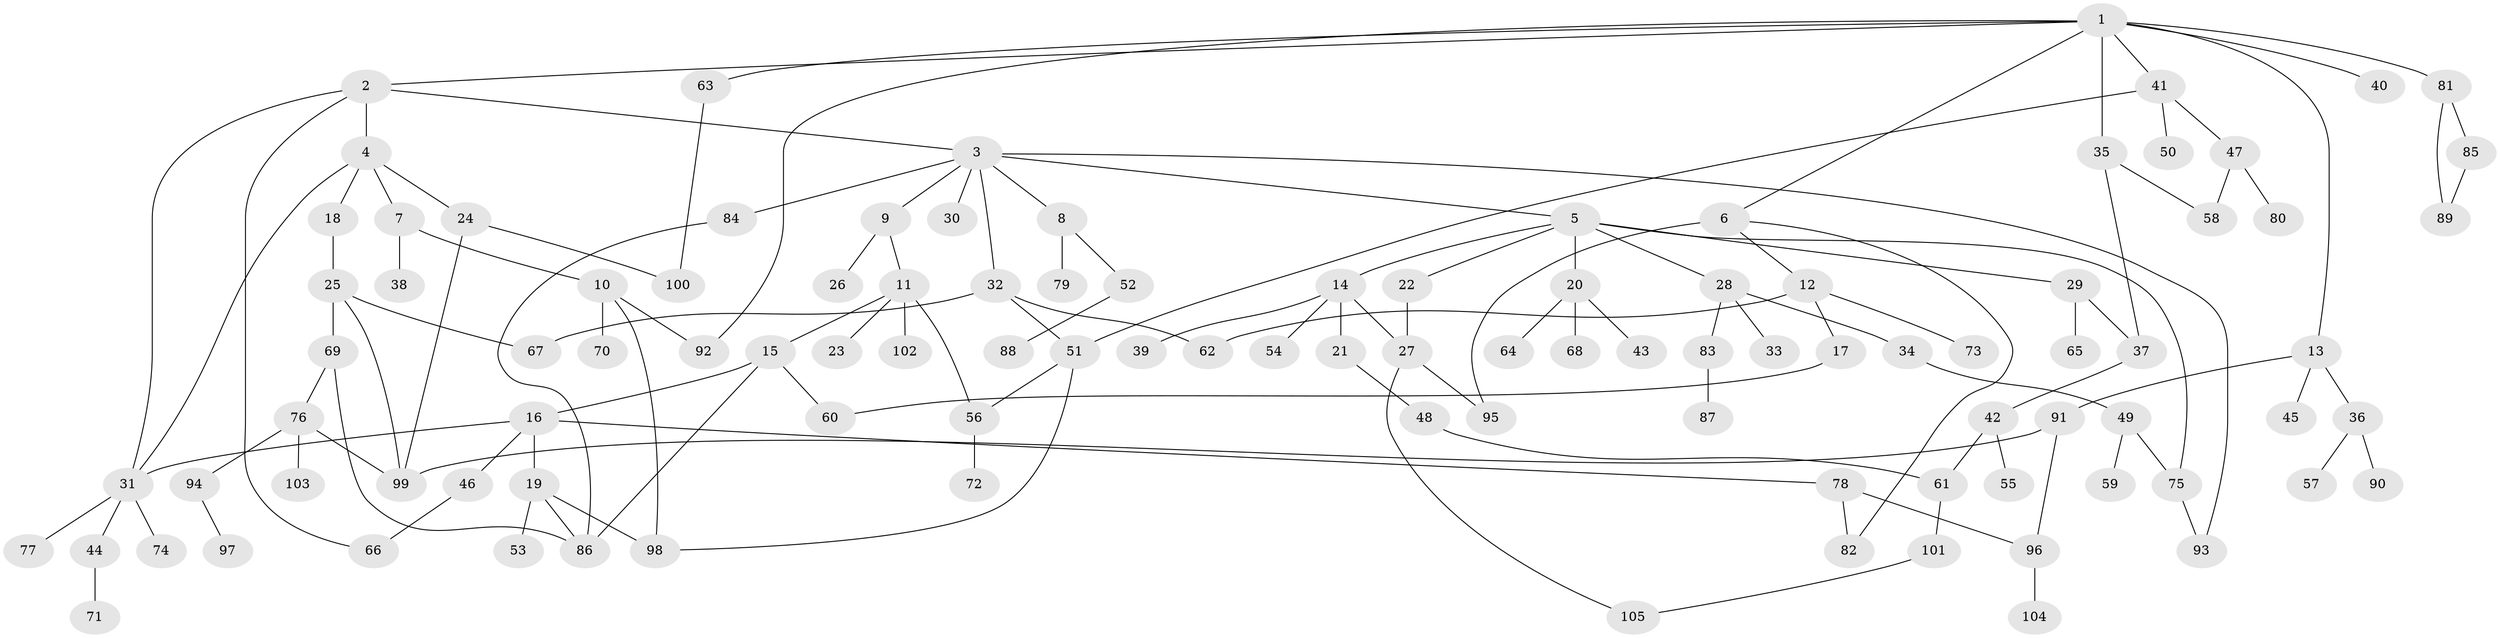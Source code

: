 // coarse degree distribution, {8: 0.018867924528301886, 7: 0.05660377358490566, 5: 0.05660377358490566, 2: 0.2641509433962264, 3: 0.22641509433962265, 4: 0.11320754716981132, 6: 0.03773584905660377, 1: 0.22641509433962265}
// Generated by graph-tools (version 1.1) at 2025/49/03/04/25 22:49:08]
// undirected, 105 vertices, 133 edges
graph export_dot {
  node [color=gray90,style=filled];
  1;
  2;
  3;
  4;
  5;
  6;
  7;
  8;
  9;
  10;
  11;
  12;
  13;
  14;
  15;
  16;
  17;
  18;
  19;
  20;
  21;
  22;
  23;
  24;
  25;
  26;
  27;
  28;
  29;
  30;
  31;
  32;
  33;
  34;
  35;
  36;
  37;
  38;
  39;
  40;
  41;
  42;
  43;
  44;
  45;
  46;
  47;
  48;
  49;
  50;
  51;
  52;
  53;
  54;
  55;
  56;
  57;
  58;
  59;
  60;
  61;
  62;
  63;
  64;
  65;
  66;
  67;
  68;
  69;
  70;
  71;
  72;
  73;
  74;
  75;
  76;
  77;
  78;
  79;
  80;
  81;
  82;
  83;
  84;
  85;
  86;
  87;
  88;
  89;
  90;
  91;
  92;
  93;
  94;
  95;
  96;
  97;
  98;
  99;
  100;
  101;
  102;
  103;
  104;
  105;
  1 -- 2;
  1 -- 6;
  1 -- 13;
  1 -- 35;
  1 -- 40;
  1 -- 41;
  1 -- 63;
  1 -- 81;
  1 -- 92;
  2 -- 3;
  2 -- 4;
  2 -- 66;
  2 -- 31;
  3 -- 5;
  3 -- 8;
  3 -- 9;
  3 -- 30;
  3 -- 32;
  3 -- 84;
  3 -- 93;
  4 -- 7;
  4 -- 18;
  4 -- 24;
  4 -- 31;
  5 -- 14;
  5 -- 20;
  5 -- 22;
  5 -- 28;
  5 -- 29;
  5 -- 75;
  6 -- 12;
  6 -- 95;
  6 -- 82;
  7 -- 10;
  7 -- 38;
  8 -- 52;
  8 -- 79;
  9 -- 11;
  9 -- 26;
  10 -- 70;
  10 -- 98;
  10 -- 92;
  11 -- 15;
  11 -- 23;
  11 -- 102;
  11 -- 56;
  12 -- 17;
  12 -- 62;
  12 -- 73;
  13 -- 36;
  13 -- 45;
  13 -- 91;
  14 -- 21;
  14 -- 39;
  14 -- 54;
  14 -- 27;
  15 -- 16;
  15 -- 86;
  15 -- 60;
  16 -- 19;
  16 -- 46;
  16 -- 78;
  16 -- 31;
  17 -- 60;
  18 -- 25;
  19 -- 53;
  19 -- 98;
  19 -- 86;
  20 -- 43;
  20 -- 64;
  20 -- 68;
  21 -- 48;
  22 -- 27;
  24 -- 100;
  24 -- 99;
  25 -- 69;
  25 -- 99;
  25 -- 67;
  27 -- 95;
  27 -- 105;
  28 -- 33;
  28 -- 34;
  28 -- 83;
  29 -- 37;
  29 -- 65;
  31 -- 44;
  31 -- 74;
  31 -- 77;
  32 -- 51;
  32 -- 67;
  32 -- 62;
  34 -- 49;
  35 -- 58;
  35 -- 37;
  36 -- 57;
  36 -- 90;
  37 -- 42;
  41 -- 47;
  41 -- 50;
  41 -- 51;
  42 -- 55;
  42 -- 61;
  44 -- 71;
  46 -- 66;
  47 -- 80;
  47 -- 58;
  48 -- 61;
  49 -- 59;
  49 -- 75;
  51 -- 56;
  51 -- 98;
  52 -- 88;
  56 -- 72;
  61 -- 101;
  63 -- 100;
  69 -- 76;
  69 -- 86;
  75 -- 93;
  76 -- 94;
  76 -- 103;
  76 -- 99;
  78 -- 82;
  78 -- 96;
  81 -- 85;
  81 -- 89;
  83 -- 87;
  84 -- 86;
  85 -- 89;
  91 -- 96;
  91 -- 99;
  94 -- 97;
  96 -- 104;
  101 -- 105;
}
